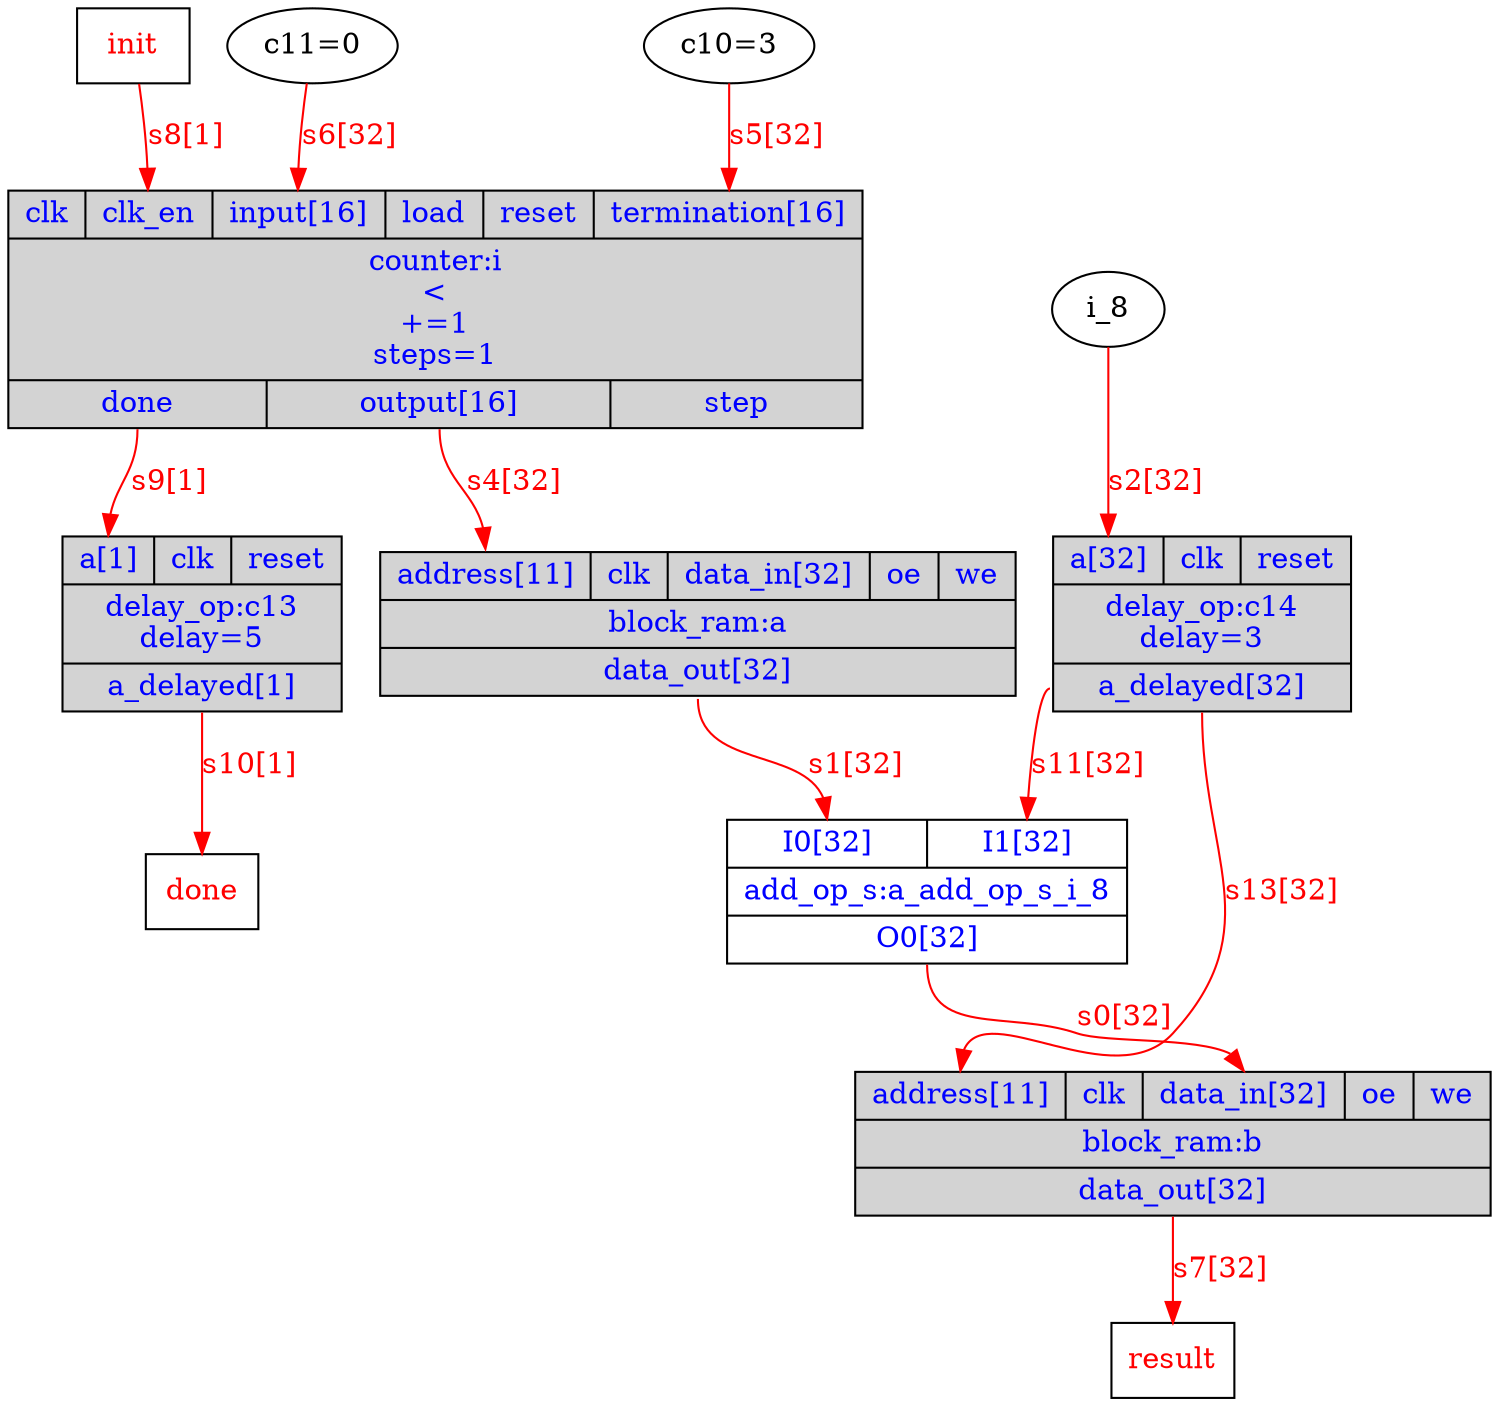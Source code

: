 digraph diagram {
// Components (Nodes) 
"i" [shape=record, fontcolor=blue, style="filled", fillcolor="lightgray", label="{{<clk>clk|<clk_en>clk_en|<input>input[16]|<load>load|<reset>reset|<termination>termination[16]}|counter:i\n\<\n+=1\nsteps=1|{<done>done|<output>output[16]|<step>step}}"]; 
"b" [shape=record, fontcolor=blue, style="filled", fillcolor="lightgray", label="{{<address>address[11]|<clk>clk|<data_in>data_in[32]|<oe>oe|<we>we}|block_ram:b|{<data_out>data_out[32]}}"]; 
"a_add_op_s_i_8" [shape=record, fontcolor=blue, label="{{<I0>I0[32]|<I1>I1[32]}|add_op_s:a_add_op_s_i_8|{<O0>O0[32]}}"]; 
"a" [shape=record, fontcolor=blue, style="filled", fillcolor="lightgray", label="{{<address>address[11]|<clk>clk|<data_in>data_in[32]|<oe>oe|<we>we}|block_ram:a|{<data_out>data_out[32]}}"]; 
"init" [shape=msquare fontcolor=red label="init"]"done" [shape=msquare fontcolor=red label="done"]"c10" [fontcolor=b label="c10=3"]"c11" [fontcolor=b label="c11=0"]"result" [shape=msquare fontcolor=red label="result"]"c13" [shape=record, fontcolor=blue, style="filled", fillcolor="lightgray", label="{{<a>a[1]|<clk>clk|<reset>reset}|delay_op:c13\ndelay=5|{<a_delayed>a_delayed[1]}}"]; 
"c14" [shape=record, fontcolor=blue, style="filled", fillcolor="lightgray", label="{{<a>a[32]|<clk>clk|<reset>reset}|delay_op:c14\ndelay=3|{<a_delayed>a_delayed[32]}}"]; 
// Signals (Edges) 
"a_add_op_s_i_8":O0 -> "b":data_in[label="s0[32]" color=red fontcolor=red]; 
"a":data_out -> "a_add_op_s_i_8":I0[label="s1[32]" color=red fontcolor=red]; 
"i_8":O0 -> "c14":a[label="s2[32]" color=red fontcolor=red]; 
"i":output -> "a":address[label="s4[32]" color=red fontcolor=red]; 
"c10":out -> "i":termination[label="s5[32]" color=red fontcolor=red]; 
"c11":out -> "i":input[label="s6[32]" color=red fontcolor=red]; 
"b":data_out -> "result":in[label="s7[32]" color=red fontcolor=red]; 
"init":out -> "i":clk_en[label="s8[1]" color=red fontcolor=red]; 
"i":done -> "c13":a[label="s9[1]" color=red fontcolor=red]; 
"c13":a_delayed -> "done":in[label="s10[1]" color=red fontcolor=red]; 
"c14":a_delayed -> "a_add_op_s_i_8":I1[label="s11[32]" color=red fontcolor=red]; 
"c14":a_delayed -> "b":address[label="s13[32]" color=red fontcolor=red]; 
}
